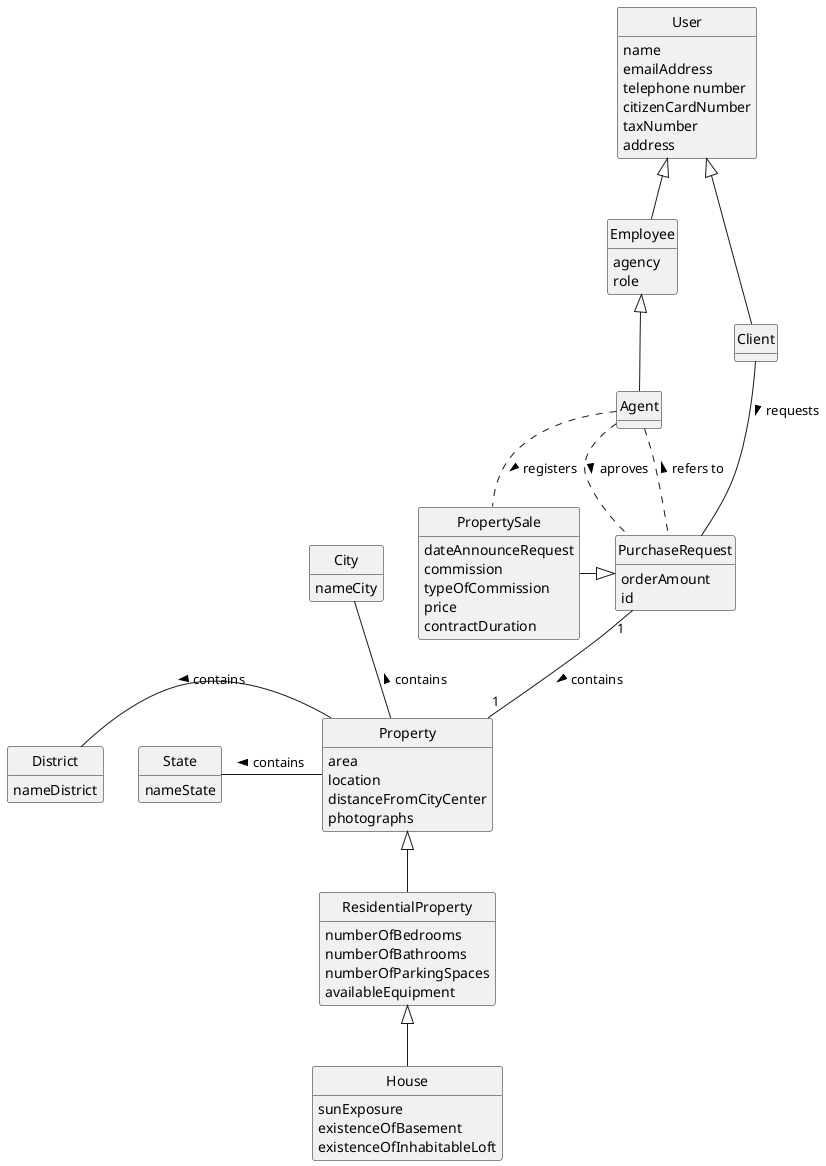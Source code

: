 @startuml
skinparam monochrome true
skinparam packageStyle rectangle
skinparam shadowing false

'left to right direction

skinparam classAttributeIconSize 0

hide circle
hide methods

'title Domain Model

'class Platform {
'  -description
'}

class User {
name
emailAddress
telephone number
citizenCardNumber
taxNumber
address
}

class Employee {
agency
role
}


class Agent {

}

class PropertySale {
    dateAnnounceRequest
    commission
    typeOfCommission
    price
    contractDuration
}

class PurchaseRequest {
    orderAmount
    id
}

class Client {

}

class Property {
    area
    location
    distanceFromCityCenter
    photographs
}

class ResidentialProperty{
numberOfBedrooms
numberOfBathrooms
numberOfParkingSpaces
availableEquipment
}

class House{
sunExposure
existenceOfBasement
existenceOfInhabitableLoft
}

class State {
    nameState
}

class District {
    nameDistrict
}

class City {
    nameCity
}


User <|-- Client
User <|-- Employee

ResidentialProperty<|-- House
Property <|-- ResidentialProperty

Client -- PurchaseRequest : requests >

Employee <|--down  Agent

Agent .. PropertySale : registers >
Agent .. PurchaseRequest : aproves >
PurchaseRequest ..up Agent : refers to >

PurchaseRequest "1" -- "1" Property : contains >

Property --left State : contains >
Property --left District : contains >
City -- Property : contains <

PurchaseRequest <|--left PropertySale
@enduml